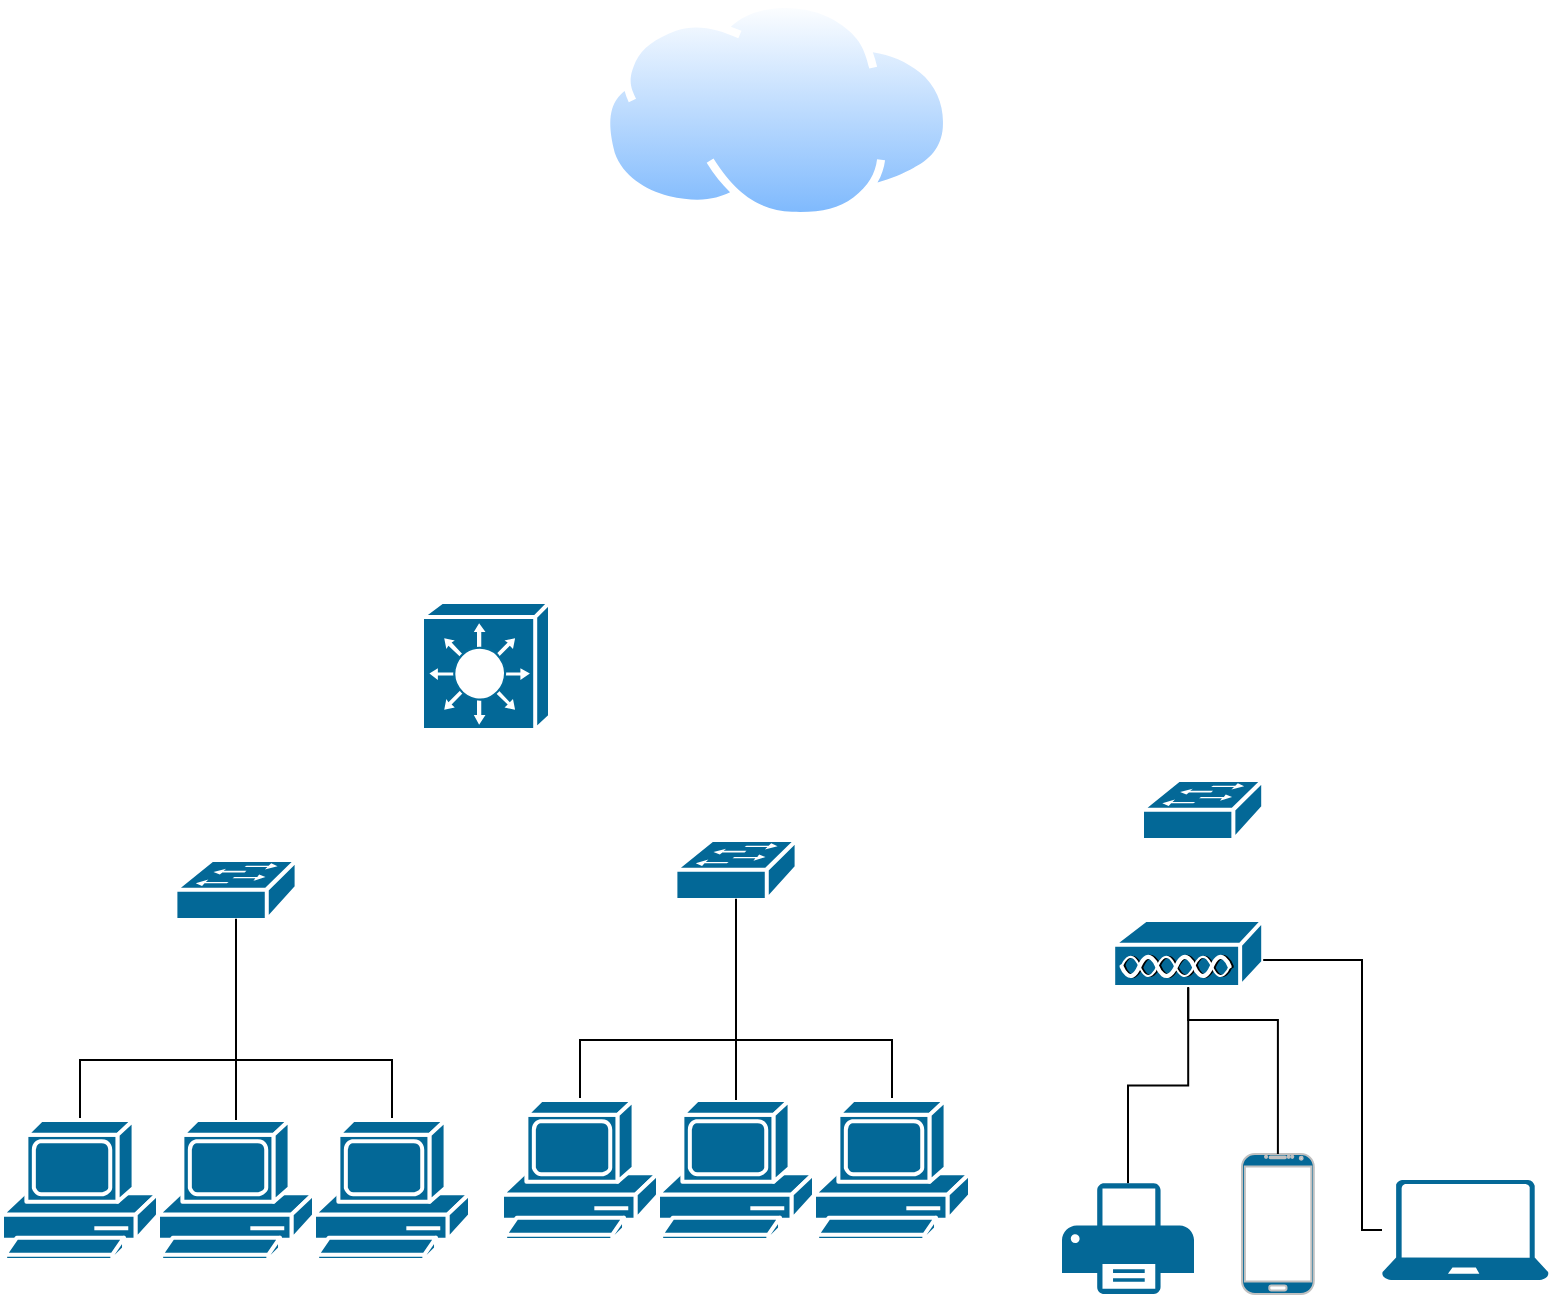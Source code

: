 <mxfile version="22.1.17" type="github">
  <diagram id="6a731a19-8d31-9384-78a2-239565b7b9f0" name="Page-1">
    <mxGraphModel dx="1004" dy="612" grid="1" gridSize="10" guides="1" tooltips="1" connect="1" arrows="1" fold="1" page="1" pageScale="1" pageWidth="827" pageHeight="1169" background="none" math="0" shadow="0">
      <root>
        <mxCell id="0" />
        <mxCell id="1" parent="0" />
        <mxCell id="DT_y4F6ggvileeC4YTqW-2257" value="" style="image;aspect=fixed;perimeter=ellipsePerimeter;html=1;align=center;shadow=0;dashed=0;spacingTop=3;image=img/lib/active_directory/internet_cloud.svg;" vertex="1" parent="1">
          <mxGeometry x="320" y="220" width="174.6" height="110" as="geometry" />
        </mxCell>
        <mxCell id="DT_y4F6ggvileeC4YTqW-2266" style="edgeStyle=orthogonalEdgeStyle;rounded=0;orthogonalLoop=1;jettySize=auto;html=1;endArrow=none;endFill=0;" edge="1" parent="1" source="DT_y4F6ggvileeC4YTqW-2260" target="DT_y4F6ggvileeC4YTqW-2264">
          <mxGeometry relative="1" as="geometry">
            <Array as="points">
              <mxPoint x="59" y="750" />
              <mxPoint x="137" y="750" />
            </Array>
          </mxGeometry>
        </mxCell>
        <mxCell id="DT_y4F6ggvileeC4YTqW-2260" value="" style="shape=mxgraph.cisco.computers_and_peripherals.pc;html=1;pointerEvents=1;dashed=0;fillColor=#036897;strokeColor=#ffffff;strokeWidth=2;verticalLabelPosition=bottom;verticalAlign=top;align=center;outlineConnect=0;" vertex="1" parent="1">
          <mxGeometry x="20" y="780" width="78" height="70" as="geometry" />
        </mxCell>
        <mxCell id="DT_y4F6ggvileeC4YTqW-2262" value="" style="shape=mxgraph.cisco.computers_and_peripherals.pc;html=1;pointerEvents=1;dashed=0;fillColor=#036897;strokeColor=#ffffff;strokeWidth=2;verticalLabelPosition=bottom;verticalAlign=top;align=center;outlineConnect=0;" vertex="1" parent="1">
          <mxGeometry x="98" y="780" width="78" height="70" as="geometry" />
        </mxCell>
        <mxCell id="DT_y4F6ggvileeC4YTqW-2267" style="edgeStyle=orthogonalEdgeStyle;shape=connector;rounded=0;orthogonalLoop=1;jettySize=auto;html=1;labelBackgroundColor=default;strokeColor=default;align=center;verticalAlign=middle;fontFamily=Helvetica;fontSize=11;fontColor=default;endArrow=none;endFill=0;" edge="1" parent="1" source="DT_y4F6ggvileeC4YTqW-2263" target="DT_y4F6ggvileeC4YTqW-2264">
          <mxGeometry relative="1" as="geometry">
            <Array as="points">
              <mxPoint x="215" y="750" />
              <mxPoint x="137" y="750" />
            </Array>
          </mxGeometry>
        </mxCell>
        <mxCell id="DT_y4F6ggvileeC4YTqW-2263" value="" style="shape=mxgraph.cisco.computers_and_peripherals.pc;html=1;pointerEvents=1;dashed=0;fillColor=#036897;strokeColor=#ffffff;strokeWidth=2;verticalLabelPosition=bottom;verticalAlign=top;align=center;outlineConnect=0;" vertex="1" parent="1">
          <mxGeometry x="176" y="780" width="78" height="70" as="geometry" />
        </mxCell>
        <mxCell id="DT_y4F6ggvileeC4YTqW-2264" value="" style="shape=mxgraph.cisco.switches.workgroup_switch;html=1;pointerEvents=1;dashed=0;fillColor=#036897;strokeColor=#ffffff;strokeWidth=2;verticalLabelPosition=bottom;verticalAlign=top;align=center;outlineConnect=0;" vertex="1" parent="1">
          <mxGeometry x="106.7" y="650" width="60.6" height="30" as="geometry" />
        </mxCell>
        <mxCell id="DT_y4F6ggvileeC4YTqW-2265" style="edgeStyle=orthogonalEdgeStyle;rounded=0;orthogonalLoop=1;jettySize=auto;html=1;entryX=0.5;entryY=0.98;entryDx=0;entryDy=0;entryPerimeter=0;endArrow=none;endFill=0;" edge="1" parent="1" source="DT_y4F6ggvileeC4YTqW-2262" target="DT_y4F6ggvileeC4YTqW-2264">
          <mxGeometry relative="1" as="geometry" />
        </mxCell>
        <mxCell id="DT_y4F6ggvileeC4YTqW-2268" value="" style="shape=mxgraph.cisco.switches.layer_3_switch;html=1;pointerEvents=1;dashed=0;fillColor=#036897;strokeColor=#ffffff;strokeWidth=2;verticalLabelPosition=bottom;verticalAlign=top;align=center;outlineConnect=0;fontFamily=Helvetica;fontSize=11;fontColor=default;" vertex="1" parent="1">
          <mxGeometry x="230" y="521" width="64" height="64" as="geometry" />
        </mxCell>
        <mxCell id="DT_y4F6ggvileeC4YTqW-2269" style="edgeStyle=orthogonalEdgeStyle;rounded=0;orthogonalLoop=1;jettySize=auto;html=1;endArrow=none;endFill=0;" edge="1" source="DT_y4F6ggvileeC4YTqW-2270" target="DT_y4F6ggvileeC4YTqW-2274" parent="1">
          <mxGeometry relative="1" as="geometry">
            <Array as="points">
              <mxPoint x="309" y="740" />
              <mxPoint x="387" y="740" />
            </Array>
          </mxGeometry>
        </mxCell>
        <mxCell id="DT_y4F6ggvileeC4YTqW-2270" value="" style="shape=mxgraph.cisco.computers_and_peripherals.pc;html=1;pointerEvents=1;dashed=0;fillColor=#036897;strokeColor=#ffffff;strokeWidth=2;verticalLabelPosition=bottom;verticalAlign=top;align=center;outlineConnect=0;" vertex="1" parent="1">
          <mxGeometry x="270" y="770" width="78" height="70" as="geometry" />
        </mxCell>
        <mxCell id="DT_y4F6ggvileeC4YTqW-2271" value="" style="shape=mxgraph.cisco.computers_and_peripherals.pc;html=1;pointerEvents=1;dashed=0;fillColor=#036897;strokeColor=#ffffff;strokeWidth=2;verticalLabelPosition=bottom;verticalAlign=top;align=center;outlineConnect=0;" vertex="1" parent="1">
          <mxGeometry x="348" y="770" width="78" height="70" as="geometry" />
        </mxCell>
        <mxCell id="DT_y4F6ggvileeC4YTqW-2272" style="edgeStyle=orthogonalEdgeStyle;shape=connector;rounded=0;orthogonalLoop=1;jettySize=auto;html=1;labelBackgroundColor=default;strokeColor=default;align=center;verticalAlign=middle;fontFamily=Helvetica;fontSize=11;fontColor=default;endArrow=none;endFill=0;" edge="1" source="DT_y4F6ggvileeC4YTqW-2273" target="DT_y4F6ggvileeC4YTqW-2274" parent="1">
          <mxGeometry relative="1" as="geometry">
            <Array as="points">
              <mxPoint x="465" y="740" />
              <mxPoint x="387" y="740" />
            </Array>
          </mxGeometry>
        </mxCell>
        <mxCell id="DT_y4F6ggvileeC4YTqW-2273" value="" style="shape=mxgraph.cisco.computers_and_peripherals.pc;html=1;pointerEvents=1;dashed=0;fillColor=#036897;strokeColor=#ffffff;strokeWidth=2;verticalLabelPosition=bottom;verticalAlign=top;align=center;outlineConnect=0;" vertex="1" parent="1">
          <mxGeometry x="426" y="770" width="78" height="70" as="geometry" />
        </mxCell>
        <mxCell id="DT_y4F6ggvileeC4YTqW-2274" value="" style="shape=mxgraph.cisco.switches.workgroup_switch;html=1;pointerEvents=1;dashed=0;fillColor=#036897;strokeColor=#ffffff;strokeWidth=2;verticalLabelPosition=bottom;verticalAlign=top;align=center;outlineConnect=0;" vertex="1" parent="1">
          <mxGeometry x="356.7" y="640" width="60.6" height="30" as="geometry" />
        </mxCell>
        <mxCell id="DT_y4F6ggvileeC4YTqW-2275" style="edgeStyle=orthogonalEdgeStyle;rounded=0;orthogonalLoop=1;jettySize=auto;html=1;entryX=0.5;entryY=0.98;entryDx=0;entryDy=0;entryPerimeter=0;endArrow=none;endFill=0;" edge="1" source="DT_y4F6ggvileeC4YTqW-2271" target="DT_y4F6ggvileeC4YTqW-2274" parent="1">
          <mxGeometry relative="1" as="geometry" />
        </mxCell>
        <mxCell id="DT_y4F6ggvileeC4YTqW-2276" value="" style="shape=mxgraph.cisco.switches.workgroup_switch;html=1;pointerEvents=1;dashed=0;fillColor=#036897;strokeColor=#ffffff;strokeWidth=2;verticalLabelPosition=bottom;verticalAlign=top;align=center;outlineConnect=0;" vertex="1" parent="1">
          <mxGeometry x="590" y="610" width="60.6" height="30" as="geometry" />
        </mxCell>
        <mxCell id="DT_y4F6ggvileeC4YTqW-2277" value="" style="shape=mxgraph.cisco.misc.access_point;html=1;pointerEvents=1;dashed=0;fillColor=#036897;strokeColor=#ffffff;strokeWidth=2;verticalLabelPosition=bottom;verticalAlign=top;align=center;outlineConnect=0;fontFamily=Helvetica;fontSize=11;fontColor=default;" vertex="1" parent="1">
          <mxGeometry x="575.6" y="680" width="75" height="34" as="geometry" />
        </mxCell>
        <mxCell id="DT_y4F6ggvileeC4YTqW-2282" style="edgeStyle=orthogonalEdgeStyle;shape=connector;rounded=0;orthogonalLoop=1;jettySize=auto;html=1;labelBackgroundColor=default;strokeColor=default;align=center;verticalAlign=middle;fontFamily=Helvetica;fontSize=11;fontColor=default;endArrow=none;endFill=0;" edge="1" parent="1" source="DT_y4F6ggvileeC4YTqW-2278" target="DT_y4F6ggvileeC4YTqW-2277">
          <mxGeometry relative="1" as="geometry" />
        </mxCell>
        <mxCell id="DT_y4F6ggvileeC4YTqW-2278" value="" style="sketch=0;pointerEvents=1;shadow=0;dashed=0;html=1;strokeColor=none;fillColor=#046897;labelPosition=center;verticalLabelPosition=bottom;verticalAlign=top;outlineConnect=0;align=center;shape=mxgraph.office.devices.printer;fontFamily=Helvetica;fontSize=11;fontColor=default;" vertex="1" parent="1">
          <mxGeometry x="550" y="811.61" width="66" height="55.39" as="geometry" />
        </mxCell>
        <mxCell id="DT_y4F6ggvileeC4YTqW-2279" value="" style="verticalLabelPosition=bottom;verticalAlign=top;html=1;shadow=0;dashed=0;strokeWidth=1;shape=mxgraph.android.phone2;strokeColor=#c0c0c0;fontFamily=Helvetica;fontSize=11;fontColor=default;fillColor=#046897;" vertex="1" parent="1">
          <mxGeometry x="640" y="797" width="35.9" height="70" as="geometry" />
        </mxCell>
        <mxCell id="DT_y4F6ggvileeC4YTqW-2284" style="edgeStyle=orthogonalEdgeStyle;shape=connector;rounded=0;orthogonalLoop=1;jettySize=auto;html=1;labelBackgroundColor=default;strokeColor=default;align=center;verticalAlign=middle;fontFamily=Helvetica;fontSize=11;fontColor=default;endArrow=none;endFill=0;" edge="1" parent="1" source="DT_y4F6ggvileeC4YTqW-2281" target="DT_y4F6ggvileeC4YTqW-2277">
          <mxGeometry relative="1" as="geometry">
            <Array as="points">
              <mxPoint x="700" y="835" />
              <mxPoint x="700" y="700" />
            </Array>
          </mxGeometry>
        </mxCell>
        <mxCell id="DT_y4F6ggvileeC4YTqW-2281" value="" style="sketch=0;aspect=fixed;pointerEvents=1;shadow=0;dashed=0;html=1;strokeColor=none;labelPosition=center;verticalLabelPosition=bottom;verticalAlign=top;align=center;fillColor=#046897;shape=mxgraph.azure.laptop;fontFamily=Helvetica;fontSize=11;fontColor=default;" vertex="1" parent="1">
          <mxGeometry x="710" y="810" width="83.33" height="50" as="geometry" />
        </mxCell>
        <mxCell id="DT_y4F6ggvileeC4YTqW-2283" style="edgeStyle=orthogonalEdgeStyle;shape=connector;rounded=0;orthogonalLoop=1;jettySize=auto;html=1;entryX=0.5;entryY=0.985;entryDx=0;entryDy=0;entryPerimeter=0;labelBackgroundColor=default;strokeColor=default;align=center;verticalAlign=middle;fontFamily=Helvetica;fontSize=11;fontColor=default;endArrow=none;endFill=0;" edge="1" parent="1" source="DT_y4F6ggvileeC4YTqW-2279" target="DT_y4F6ggvileeC4YTqW-2277">
          <mxGeometry relative="1" as="geometry">
            <Array as="points">
              <mxPoint x="658" y="730" />
              <mxPoint x="613" y="730" />
            </Array>
          </mxGeometry>
        </mxCell>
      </root>
    </mxGraphModel>
  </diagram>
</mxfile>
